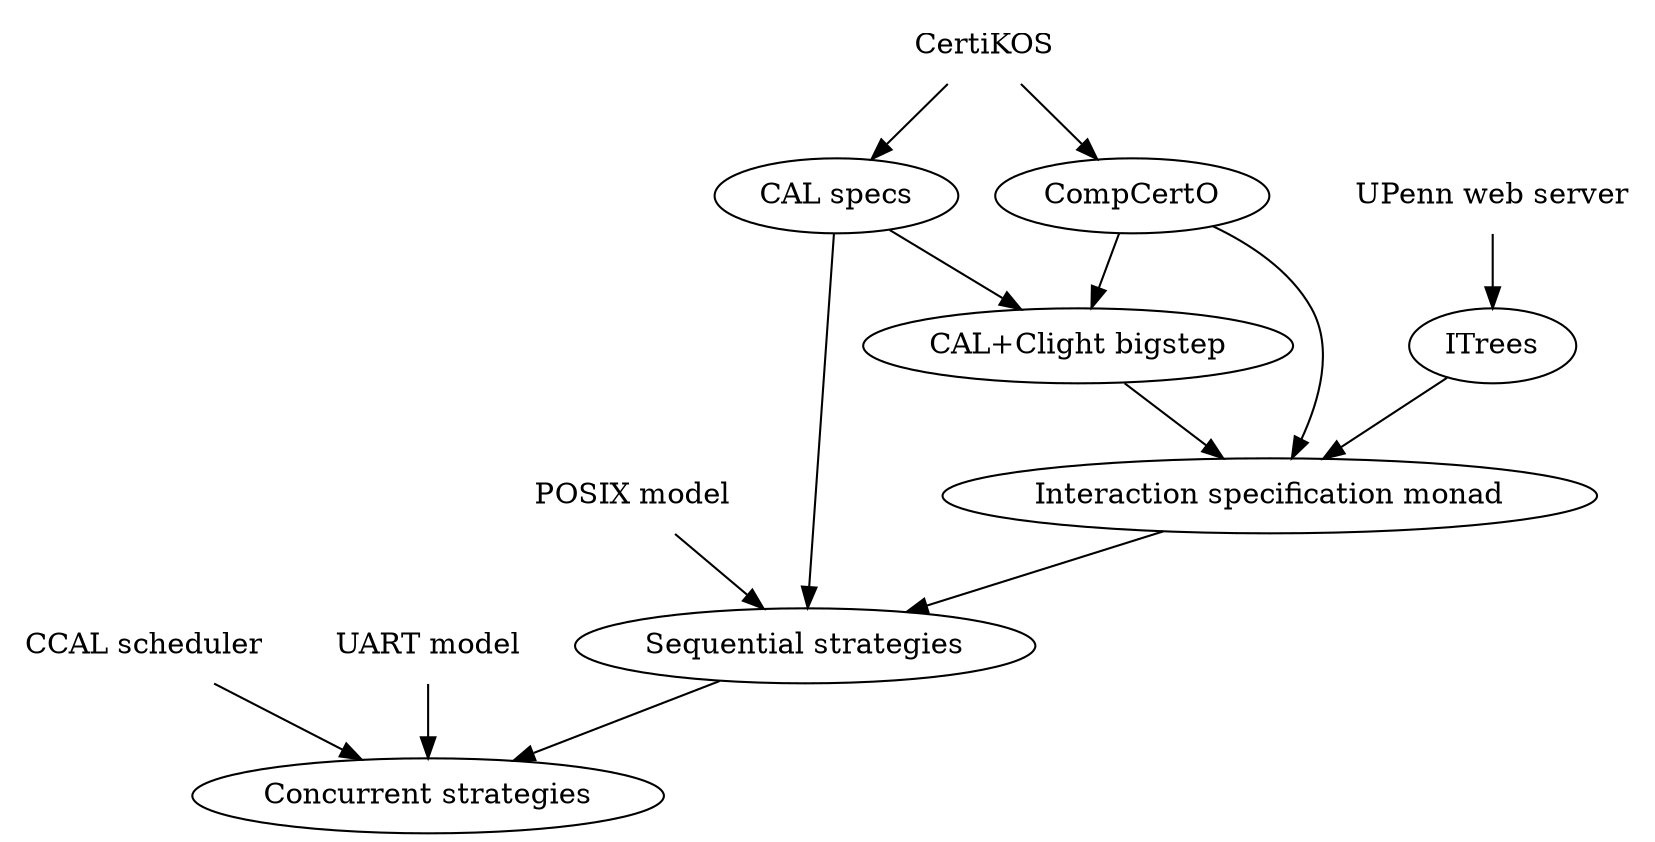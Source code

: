 digraph {

CAL [label="CAL specs"]
bigstep [label="CAL+Clight bigstep"]
wb [label="Sequential strategies"]
intm [label="Interaction specification monad"]
conc [label="Concurrent strategies"]
sched [label="CCAL scheduler",shape=none]
ser [label="UART model",shape=none]
web [label="UPenn web server",shape=none]
POSIX [label="POSIX model",shape=none]
CertiKOS [shape=none]

CertiKOS -> { CAL; CompCertO }
CAL -> { bigstep; wb }
CompCertO -> { bigstep; intm }
bigstep -> intm
ITrees -> intm -> wb -> conc
POSIX -> wb
sched -> conc
ser -> conc
web -> ITrees

}

